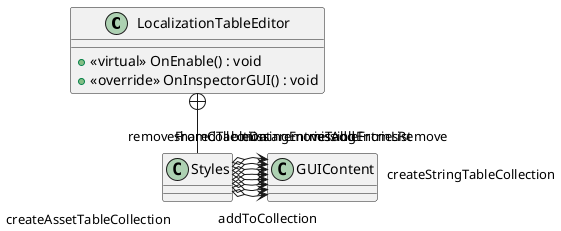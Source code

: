 @startuml
class LocalizationTableEditor {
    + <<virtual>> OnEnable() : void
    + <<override>> OnInspectorGUI() : void
}
class Styles {
}
LocalizationTableEditor +-- Styles
Styles o-> "addToCollection" GUIContent
Styles o-> "createAssetTableCollection" GUIContent
Styles o-> "createStringTableCollection" GUIContent
Styles o-> "missingEntriesAdd" GUIContent
Styles o-> "missingEntriesRemove" GUIContent
Styles o-> "removeFromCollection" GUIContent
Styles o-> "removeTableFromList" GUIContent
Styles o-> "sharedTableData" GUIContent
@enduml
